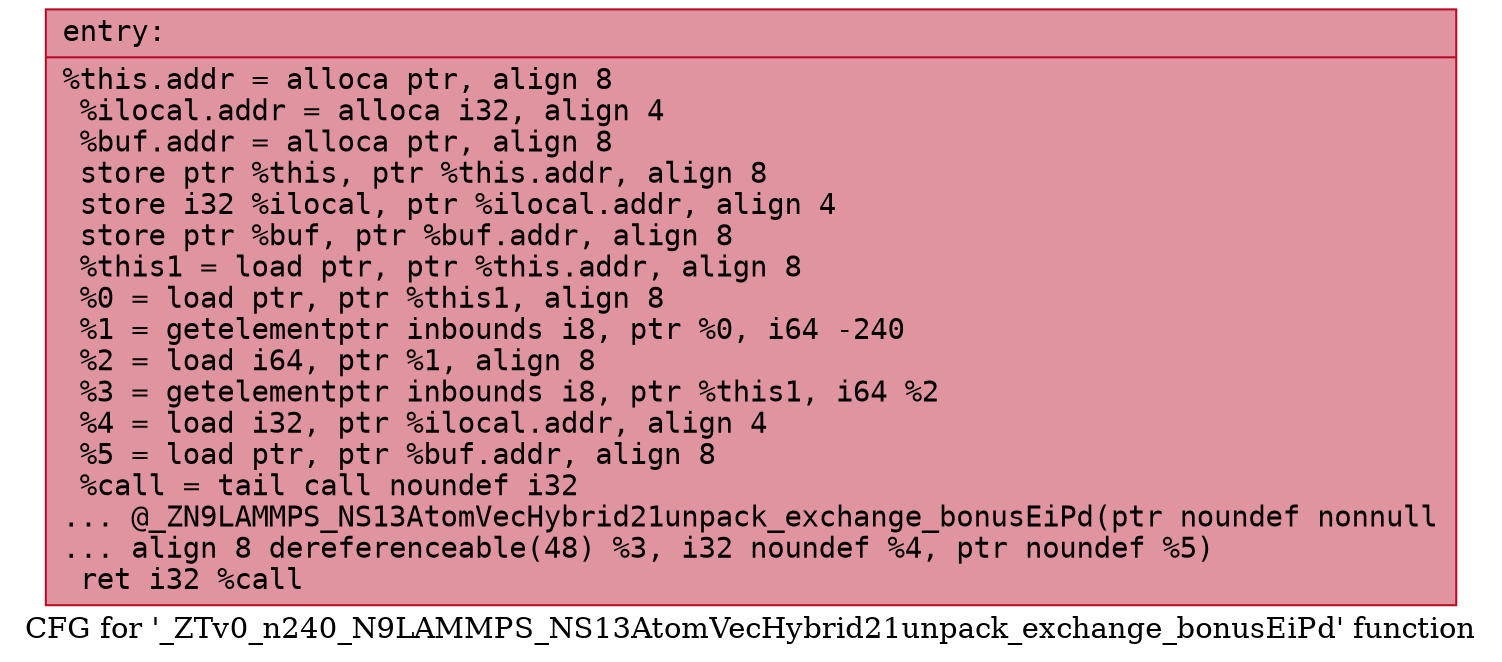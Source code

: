 digraph "CFG for '_ZTv0_n240_N9LAMMPS_NS13AtomVecHybrid21unpack_exchange_bonusEiPd' function" {
	label="CFG for '_ZTv0_n240_N9LAMMPS_NS13AtomVecHybrid21unpack_exchange_bonusEiPd' function";

	Node0x557e2af80380 [shape=record,color="#b70d28ff", style=filled, fillcolor="#b70d2870" fontname="Courier",label="{entry:\l|  %this.addr = alloca ptr, align 8\l  %ilocal.addr = alloca i32, align 4\l  %buf.addr = alloca ptr, align 8\l  store ptr %this, ptr %this.addr, align 8\l  store i32 %ilocal, ptr %ilocal.addr, align 4\l  store ptr %buf, ptr %buf.addr, align 8\l  %this1 = load ptr, ptr %this.addr, align 8\l  %0 = load ptr, ptr %this1, align 8\l  %1 = getelementptr inbounds i8, ptr %0, i64 -240\l  %2 = load i64, ptr %1, align 8\l  %3 = getelementptr inbounds i8, ptr %this1, i64 %2\l  %4 = load i32, ptr %ilocal.addr, align 4\l  %5 = load ptr, ptr %buf.addr, align 8\l  %call = tail call noundef i32\l... @_ZN9LAMMPS_NS13AtomVecHybrid21unpack_exchange_bonusEiPd(ptr noundef nonnull\l... align 8 dereferenceable(48) %3, i32 noundef %4, ptr noundef %5)\l  ret i32 %call\l}"];
}
